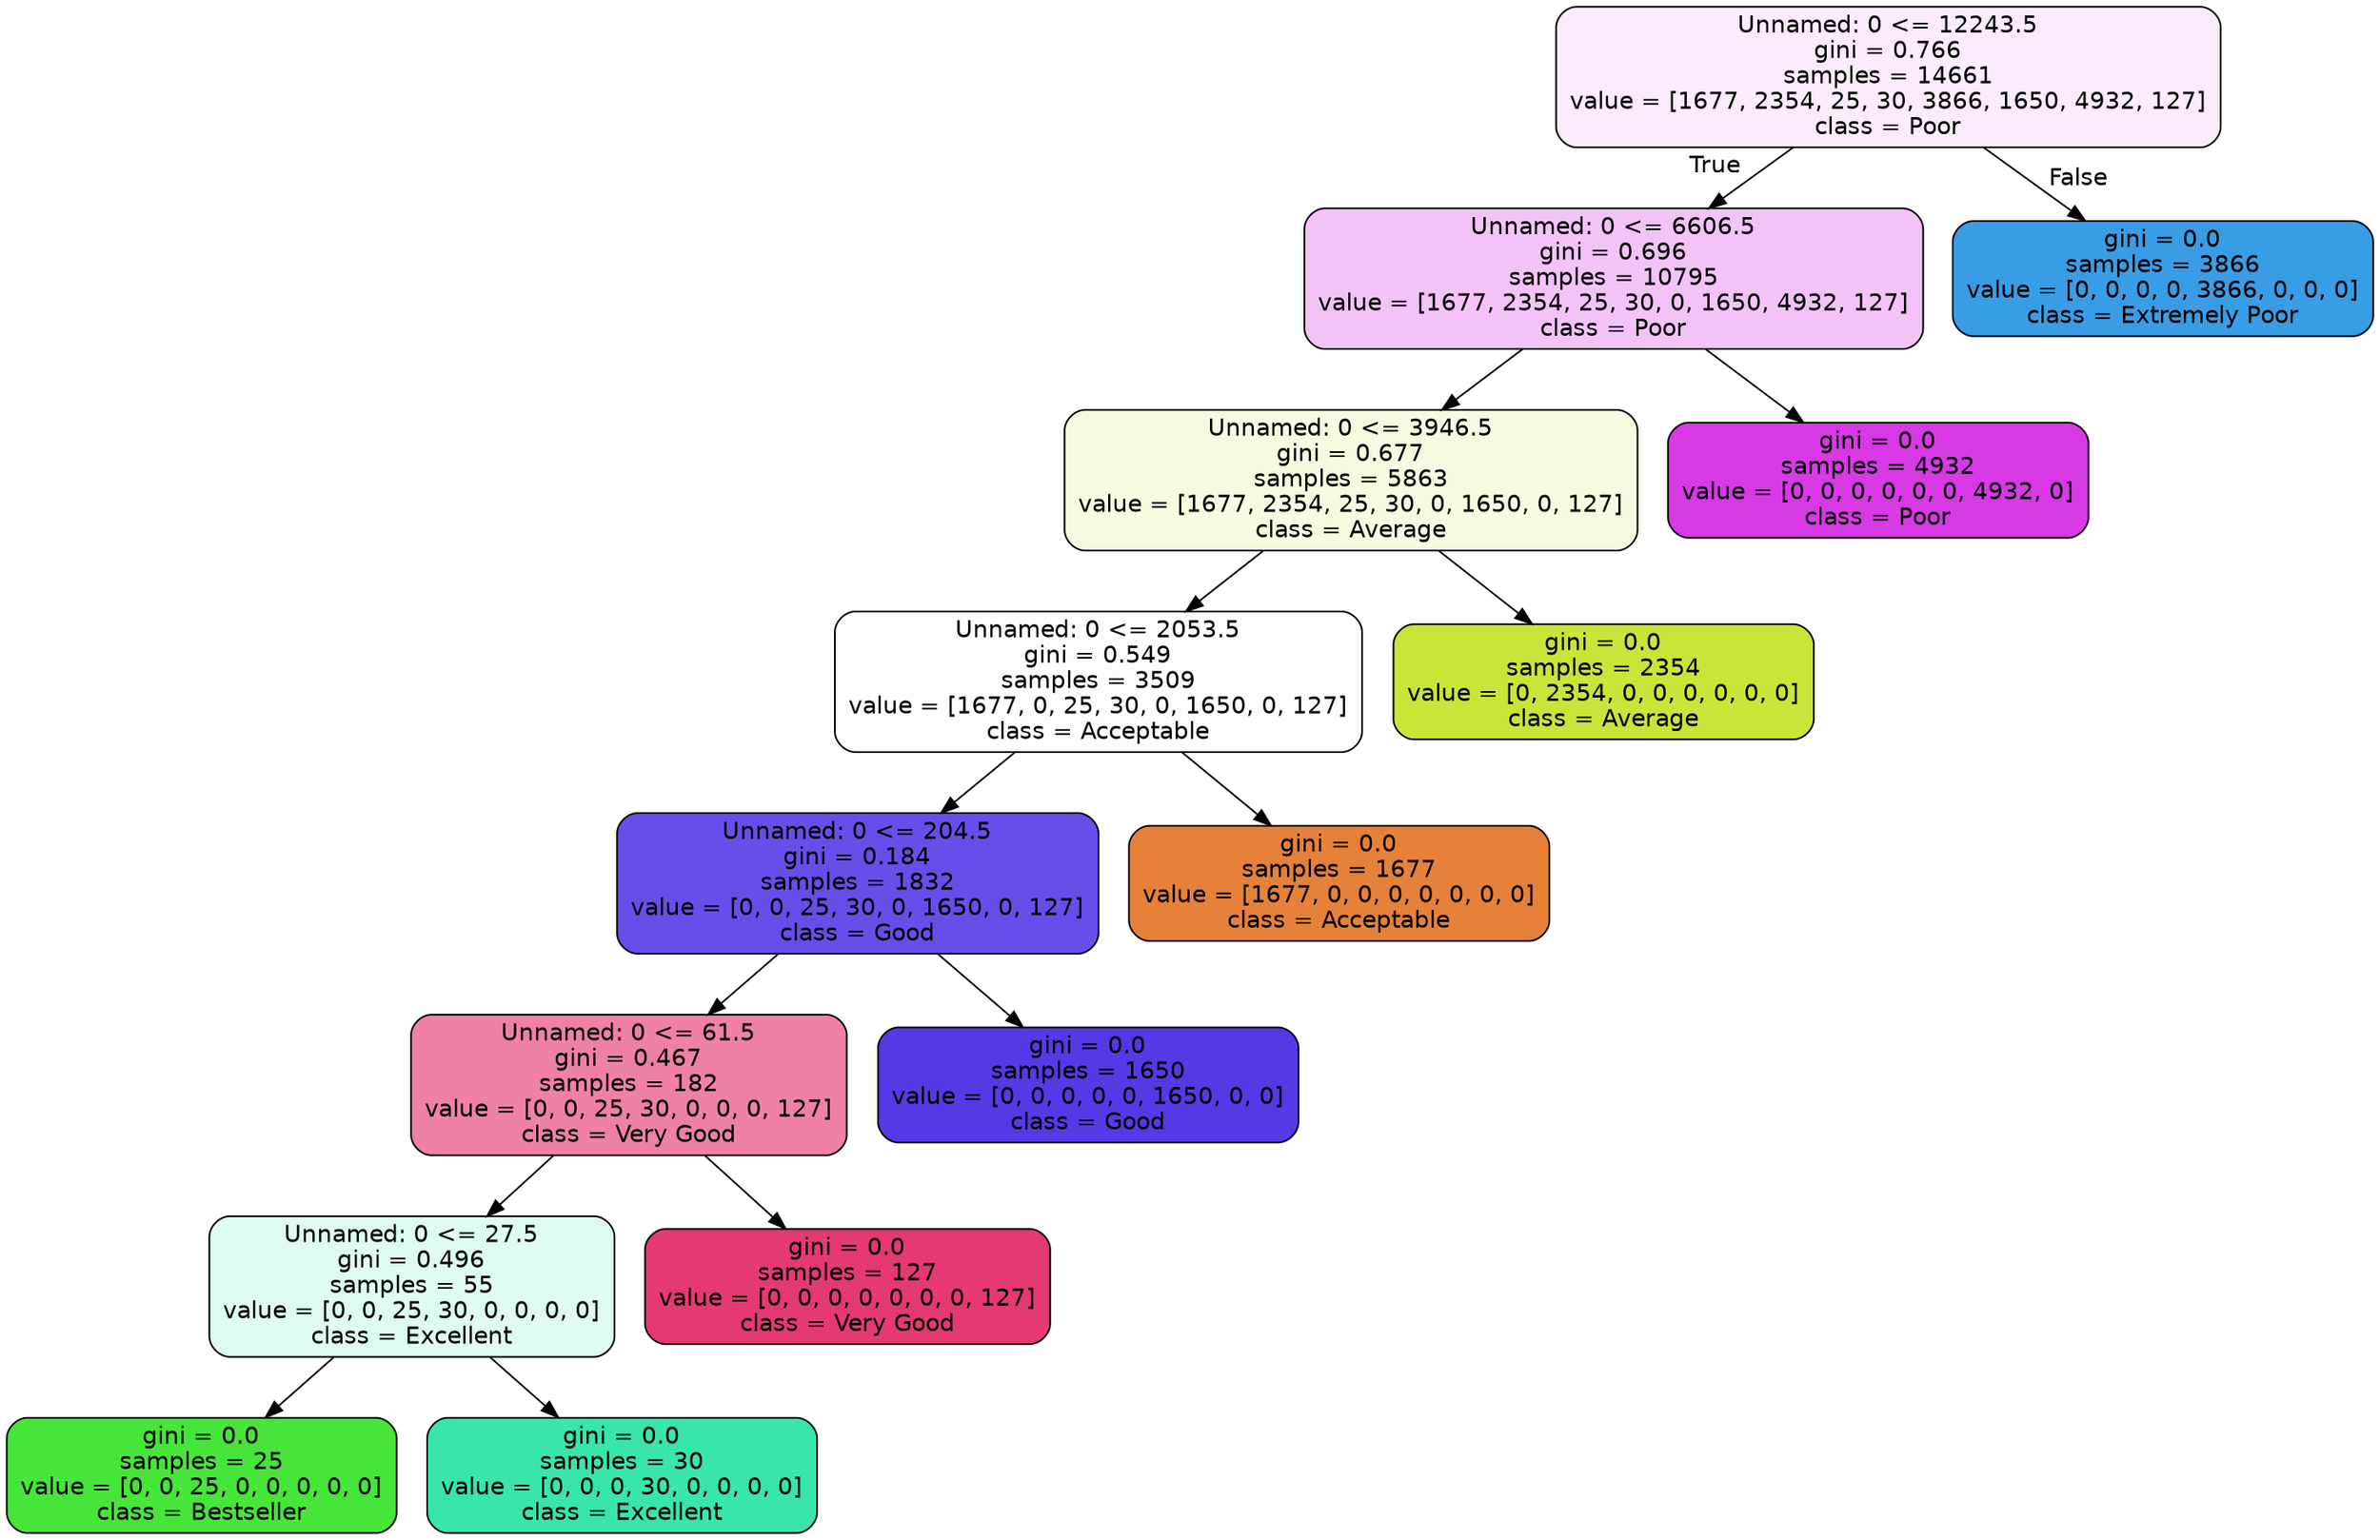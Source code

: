 digraph Tree {
node [shape=box, style="filled, rounded", color="black", fontname="helvetica"] ;
edge [fontname="helvetica"] ;
0 [label="Unnamed: 0 <= 12243.5\ngini = 0.766\nsamples = 14661\nvalue = [1677, 2354, 25, 30, 3866, 1650, 4932, 127]\nclass = Poor", fillcolor="#fbebfc"] ;
1 [label="Unnamed: 0 <= 6606.5\ngini = 0.696\nsamples = 10795\nvalue = [1677, 2354, 25, 30, 0, 1650, 4932, 127]\nclass = Poor", fillcolor="#f3c3f7"] ;
0 -> 1 [labeldistance=2.5, labelangle=45, headlabel="True"] ;
2 [label="Unnamed: 0 <= 3946.5\ngini = 0.677\nsamples = 5863\nvalue = [1677, 2354, 25, 30, 0, 1650, 0, 127]\nclass = Average", fillcolor="#f6fbdf"] ;
1 -> 2 ;
3 [label="Unnamed: 0 <= 2053.5\ngini = 0.549\nsamples = 3509\nvalue = [1677, 0, 25, 30, 0, 1650, 0, 127]\nclass = Acceptable", fillcolor="#fffdfc"] ;
2 -> 3 ;
4 [label="Unnamed: 0 <= 204.5\ngini = 0.184\nsamples = 1832\nvalue = [0, 0, 25, 30, 0, 1650, 0, 127]\nclass = Good", fillcolor="#684ee8"] ;
3 -> 4 ;
5 [label="Unnamed: 0 <= 61.5\ngini = 0.467\nsamples = 182\nvalue = [0, 0, 25, 30, 0, 0, 0, 127]\nclass = Very Good", fillcolor="#ee81a5"] ;
4 -> 5 ;
6 [label="Unnamed: 0 <= 27.5\ngini = 0.496\nsamples = 55\nvalue = [0, 0, 25, 30, 0, 0, 0, 0]\nclass = Excellent", fillcolor="#defbf1"] ;
5 -> 6 ;
7 [label="gini = 0.0\nsamples = 25\nvalue = [0, 0, 25, 0, 0, 0, 0, 0]\nclass = Bestseller", fillcolor="#47e539"] ;
6 -> 7 ;
8 [label="gini = 0.0\nsamples = 30\nvalue = [0, 0, 0, 30, 0, 0, 0, 0]\nclass = Excellent", fillcolor="#39e5ac"] ;
6 -> 8 ;
9 [label="gini = 0.0\nsamples = 127\nvalue = [0, 0, 0, 0, 0, 0, 0, 127]\nclass = Very Good", fillcolor="#e53972"] ;
5 -> 9 ;
10 [label="gini = 0.0\nsamples = 1650\nvalue = [0, 0, 0, 0, 0, 1650, 0, 0]\nclass = Good", fillcolor="#5639e5"] ;
4 -> 10 ;
11 [label="gini = 0.0\nsamples = 1677\nvalue = [1677, 0, 0, 0, 0, 0, 0, 0]\nclass = Acceptable", fillcolor="#e58139"] ;
3 -> 11 ;
12 [label="gini = 0.0\nsamples = 2354\nvalue = [0, 2354, 0, 0, 0, 0, 0, 0]\nclass = Average", fillcolor="#c8e539"] ;
2 -> 12 ;
13 [label="gini = 0.0\nsamples = 4932\nvalue = [0, 0, 0, 0, 0, 0, 4932, 0]\nclass = Poor", fillcolor="#d739e5"] ;
1 -> 13 ;
14 [label="gini = 0.0\nsamples = 3866\nvalue = [0, 0, 0, 0, 3866, 0, 0, 0]\nclass = Extremely Poor", fillcolor="#399de5"] ;
0 -> 14 [labeldistance=2.5, labelangle=-45, headlabel="False"] ;
}